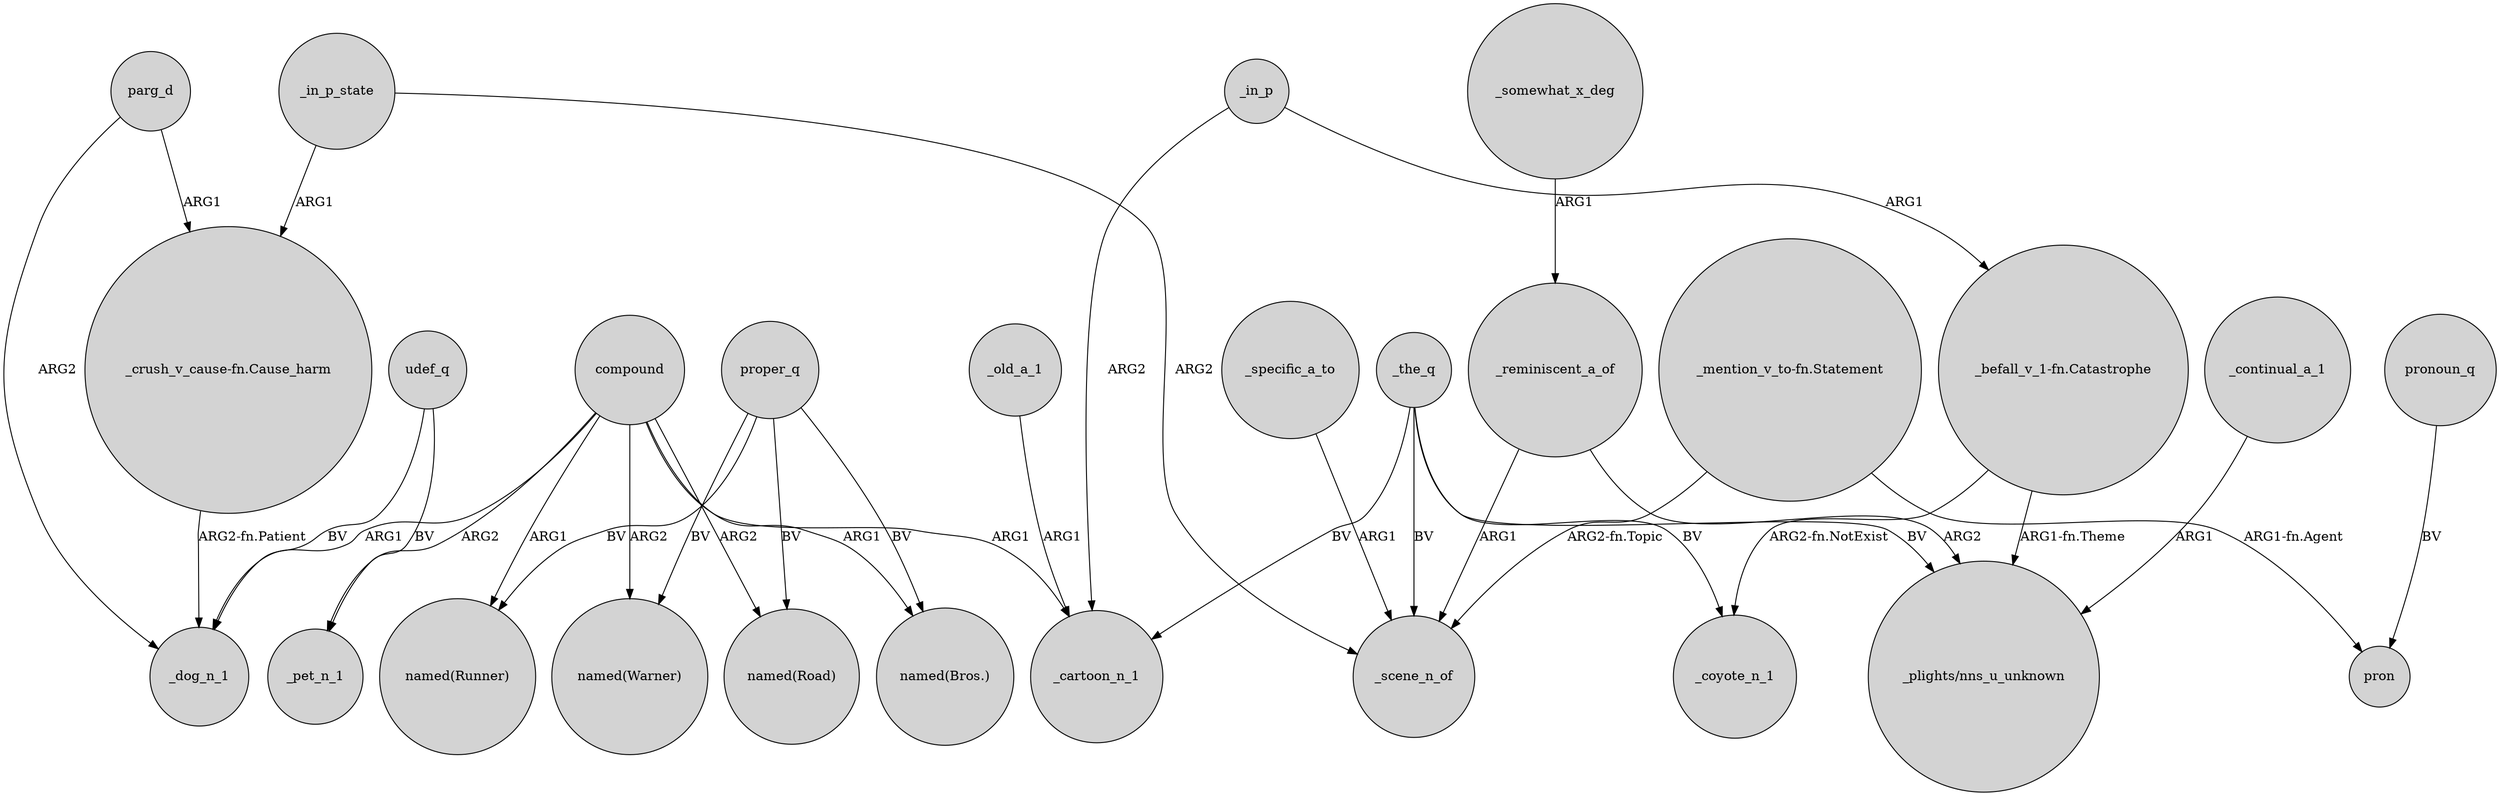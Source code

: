 digraph {
	node [shape=circle style=filled]
	"_crush_v_cause-fn.Cause_harm" -> _dog_n_1 [label="ARG2-fn.Patient"]
	_specific_a_to -> _scene_n_of [label=ARG1]
	_the_q -> _coyote_n_1 [label=BV]
	_in_p -> "_befall_v_1-fn.Catastrophe" [label=ARG1]
	_reminiscent_a_of -> "_plights/nns_u_unknown" [label=ARG2]
	_reminiscent_a_of -> _scene_n_of [label=ARG1]
	parg_d -> "_crush_v_cause-fn.Cause_harm" [label=ARG1]
	compound -> "named(Road)" [label=ARG2]
	"_mention_v_to-fn.Statement" -> pron [label="ARG1-fn.Agent"]
	_continual_a_1 -> "_plights/nns_u_unknown" [label=ARG1]
	_old_a_1 -> _cartoon_n_1 [label=ARG1]
	udef_q -> _dog_n_1 [label=BV]
	compound -> _pet_n_1 [label=ARG2]
	proper_q -> "named(Road)" [label=BV]
	_the_q -> "_plights/nns_u_unknown" [label=BV]
	_somewhat_x_deg -> _reminiscent_a_of [label=ARG1]
	proper_q -> "named(Bros.)" [label=BV]
	pronoun_q -> pron [label=BV]
	"_befall_v_1-fn.Catastrophe" -> _coyote_n_1 [label="ARG2-fn.NotExist"]
	_the_q -> _scene_n_of [label=BV]
	compound -> "named(Bros.)" [label=ARG1]
	compound -> _dog_n_1 [label=ARG1]
	compound -> "named(Runner)" [label=ARG1]
	"_mention_v_to-fn.Statement" -> _scene_n_of [label="ARG2-fn.Topic"]
	_in_p_state -> "_crush_v_cause-fn.Cause_harm" [label=ARG1]
	_the_q -> _cartoon_n_1 [label=BV]
	proper_q -> "named(Runner)" [label=BV]
	parg_d -> _dog_n_1 [label=ARG2]
	"_befall_v_1-fn.Catastrophe" -> "_plights/nns_u_unknown" [label="ARG1-fn.Theme"]
	_in_p -> _cartoon_n_1 [label=ARG2]
	proper_q -> "named(Warner)" [label=BV]
	compound -> _cartoon_n_1 [label=ARG1]
	udef_q -> _pet_n_1 [label=BV]
	compound -> "named(Warner)" [label=ARG2]
	_in_p_state -> _scene_n_of [label=ARG2]
}

